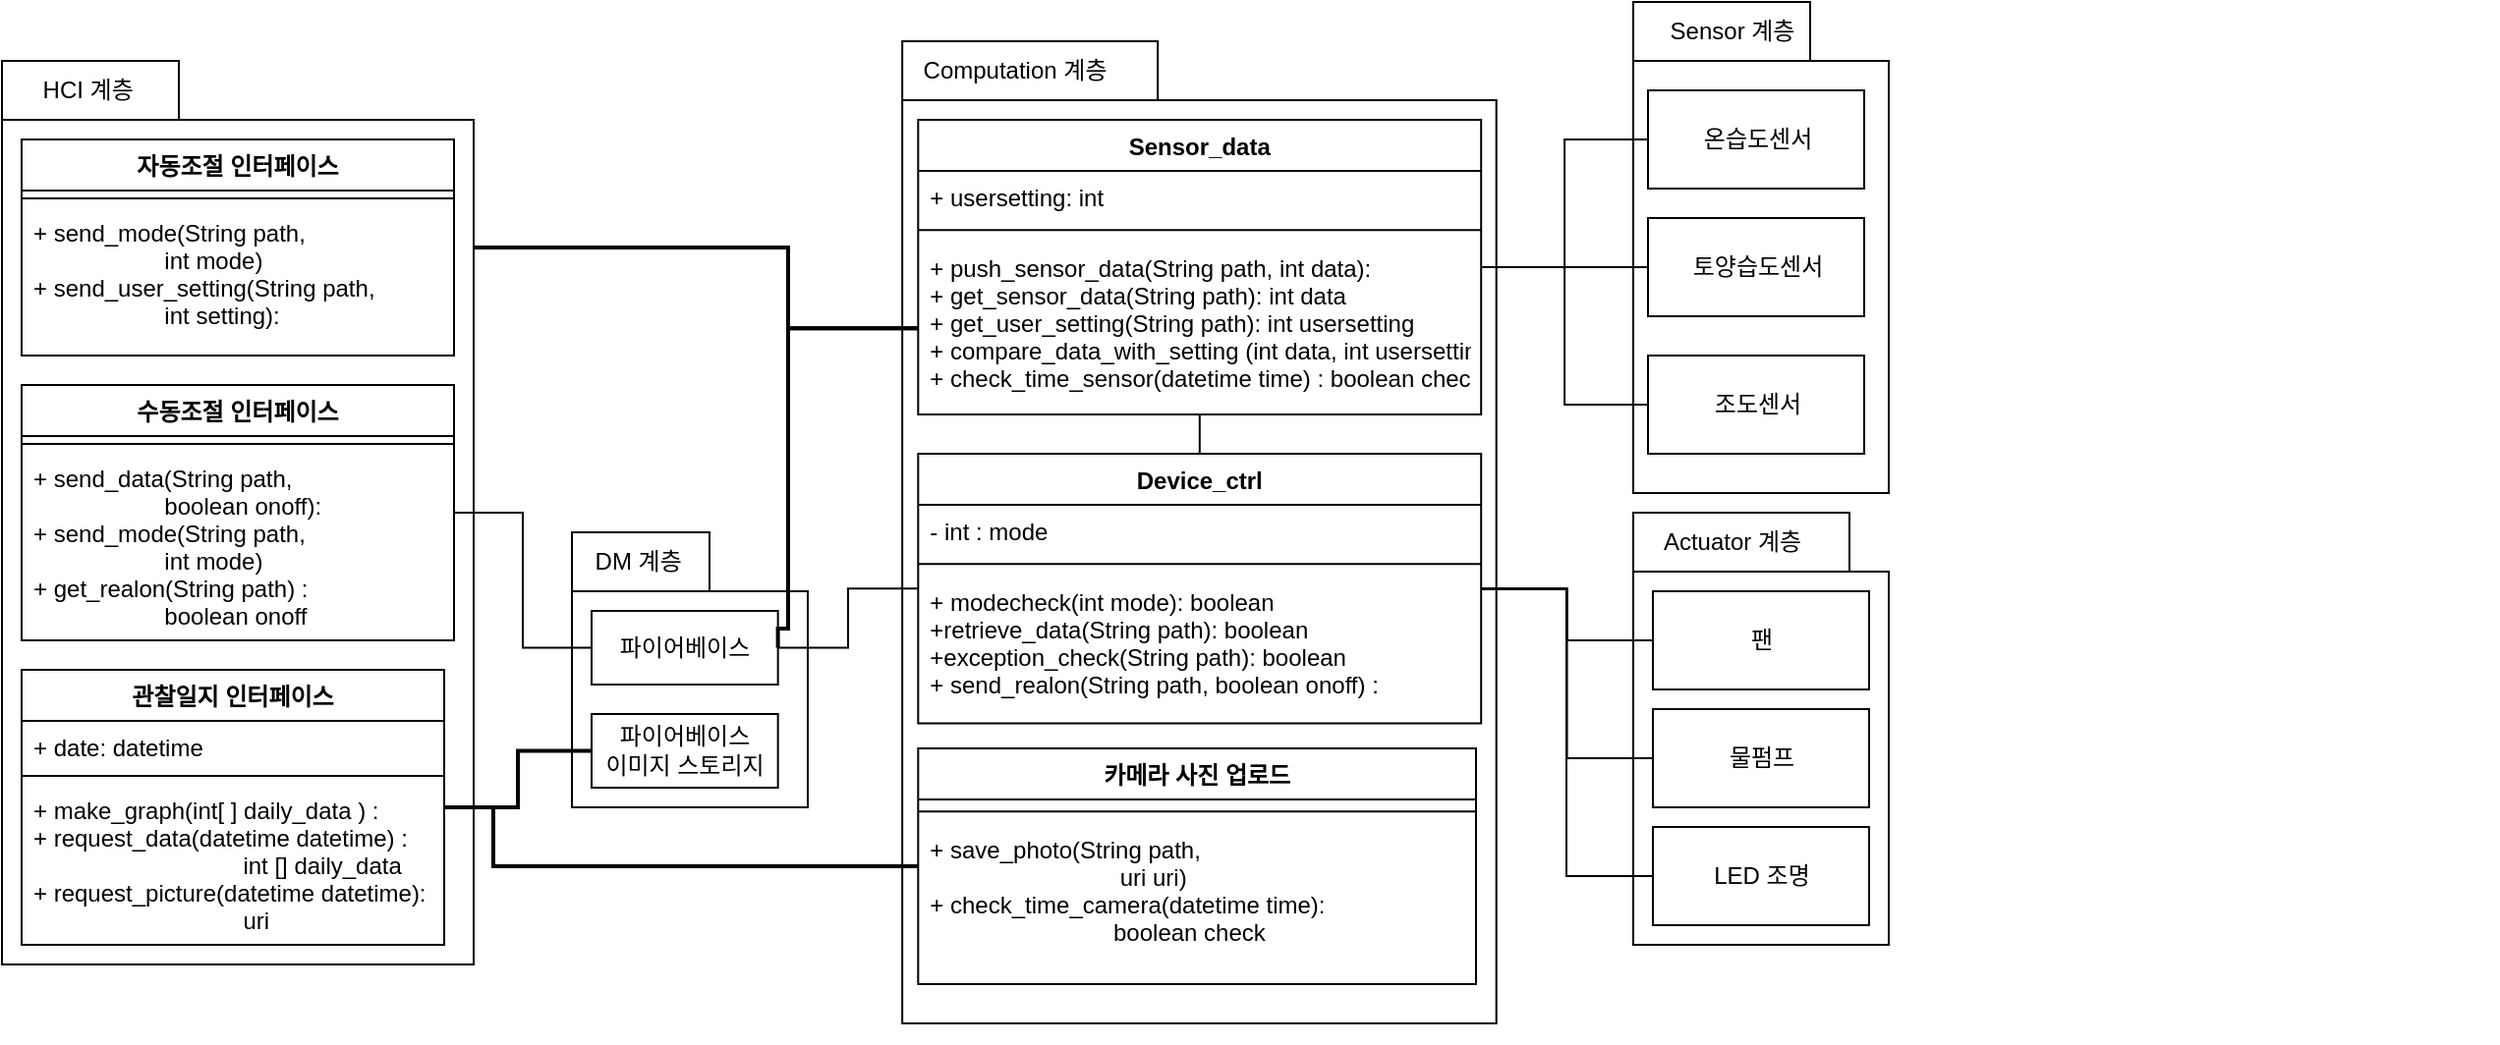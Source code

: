 <mxfile version="20.5.3" type="github">
  <diagram id="5TFY0RSoF_oyEnKReRna" name="페이지-1">
    <mxGraphModel dx="1093" dy="601" grid="1" gridSize="10" guides="1" tooltips="1" connect="1" arrows="1" fold="1" page="1" pageScale="1" pageWidth="3300" pageHeight="4681" math="0" shadow="0">
      <root>
        <mxCell id="0" />
        <mxCell id="1" parent="0" />
        <mxCell id="NlKqJovUxVbZR_OrBXY0-22" value="" style="group" vertex="1" connectable="0" parent="1">
          <mxGeometry x="1110" y="490" width="440" height="270" as="geometry" />
        </mxCell>
        <mxCell id="81hpgJaHbPO_6i5AqK1I-2" value="" style="shape=folder;fontStyle=1;spacingTop=10;tabWidth=110;tabHeight=30;tabPosition=left;html=1;" parent="NlKqJovUxVbZR_OrBXY0-22" vertex="1">
          <mxGeometry width="130" height="220" as="geometry" />
        </mxCell>
        <mxCell id="81hpgJaHbPO_6i5AqK1I-16" value="팬" style="html=1;" parent="NlKqJovUxVbZR_OrBXY0-22" vertex="1">
          <mxGeometry x="10" y="40" width="110" height="50" as="geometry" />
        </mxCell>
        <mxCell id="81hpgJaHbPO_6i5AqK1I-17" value="물펌프" style="html=1;" parent="NlKqJovUxVbZR_OrBXY0-22" vertex="1">
          <mxGeometry x="10" y="100" width="110" height="50" as="geometry" />
        </mxCell>
        <mxCell id="81hpgJaHbPO_6i5AqK1I-23" value="&amp;nbsp;Actuator&amp;nbsp;&lt;span style=&quot;color: rgba(0, 0, 0, 0); font-family: monospace; font-size: 0px; text-align: start;&quot;&gt;3CmxGraphModel%3E%3Croot%3E%3CmxCell%20id%3D%220%22%2F%3E%3CmxCell%20id%3D%221%22%20parent%3D%220%22%2F%3E%3CmxCell%20id%3D%222%22%20value%3D%22%26amp%3Bnbsp%3B%EC%84%BC%EC%84%9C%20%EA%B3%84%EC%B8%B5%26amp%3Bnbsp%3B%22%20style%3D%22text%3Bhtml%3D1%3Balign%3Dcenter%3BverticalAlign%3Dmiddle%3Bresizable%3D0%3Bpoints%3D%5B%5D%3Bautosize%3D1%3BstrokeColor%3Dnone%3BfillColor%3Dnone%3B%22%20vertex%3D%221%22%20parent%3D%221%22%3E%3CmxGeometry%20x%3D%22730%22%20y%3D%2260%22%20width%3D%2280%22%20height%3D%2230%22%20as%3D%22geometry%22%2F%3E%3C%2FmxCell%3E%3C%2Froot%3E%3C%2FmxGraphModel%3E&amp;nbsp;&amp;nbsp;&lt;/span&gt;계층&amp;nbsp;" style="text;html=1;align=center;verticalAlign=middle;resizable=0;points=[];autosize=1;strokeColor=none;fillColor=none;" parent="NlKqJovUxVbZR_OrBXY0-22" vertex="1">
          <mxGeometry width="100" height="30" as="geometry" />
        </mxCell>
        <mxCell id="81hpgJaHbPO_6i5AqK1I-18" value="LED 조명" style="html=1;" parent="NlKqJovUxVbZR_OrBXY0-22" vertex="1">
          <mxGeometry x="10" y="160" width="110" height="50" as="geometry" />
        </mxCell>
        <mxCell id="fm1CZLKZLsL_vdeF1aaJ-7" value="" style="group" connectable="0" vertex="1" parent="1">
          <mxGeometry x="730" y="250" width="310.35" height="500" as="geometry" />
        </mxCell>
        <mxCell id="81hpgJaHbPO_6i5AqK1I-4" value="" style="shape=folder;fontStyle=1;spacingTop=10;tabWidth=130;tabHeight=30;tabPosition=left;html=1;" parent="fm1CZLKZLsL_vdeF1aaJ-7" vertex="1">
          <mxGeometry x="8.08" width="302.27" height="500" as="geometry" />
        </mxCell>
        <mxCell id="81hpgJaHbPO_6i5AqK1I-30" value="Device_ctrl" style="swimlane;fontStyle=1;align=center;verticalAlign=top;childLayout=stackLayout;horizontal=1;startSize=26;horizontalStack=0;resizeParent=1;resizeParentMax=0;resizeLast=0;collapsible=1;marginBottom=0;" parent="fm1CZLKZLsL_vdeF1aaJ-7" vertex="1">
          <mxGeometry x="16.162" y="210" width="286.434" height="137.295" as="geometry" />
        </mxCell>
        <mxCell id="81hpgJaHbPO_6i5AqK1I-31" value="- int : mode&#xa;" style="text;strokeColor=none;fillColor=none;align=left;verticalAlign=top;spacingLeft=4;spacingRight=4;overflow=hidden;rotatable=0;points=[[0,0.5],[1,0.5]];portConstraint=eastwest;" parent="81hpgJaHbPO_6i5AqK1I-30" vertex="1">
          <mxGeometry y="26" width="286.434" height="24" as="geometry" />
        </mxCell>
        <mxCell id="81hpgJaHbPO_6i5AqK1I-32" value="" style="line;strokeWidth=1;fillColor=none;align=left;verticalAlign=middle;spacingTop=-1;spacingLeft=3;spacingRight=3;rotatable=0;labelPosition=right;points=[];portConstraint=eastwest;strokeColor=inherit;" parent="81hpgJaHbPO_6i5AqK1I-30" vertex="1">
          <mxGeometry y="50" width="286.434" height="12.235" as="geometry" />
        </mxCell>
        <mxCell id="81hpgJaHbPO_6i5AqK1I-33" value="+ modecheck(int mode): boolean&#xa;+retrieve_data(String path): boolean&#xa;+exception_check(String path): boolean&#xa;+ send_realon(String path, boolean onoff) :" style="text;strokeColor=none;fillColor=none;align=left;verticalAlign=top;spacingLeft=4;spacingRight=4;overflow=hidden;rotatable=0;points=[[0,0.5],[1,0.5]];portConstraint=eastwest;" parent="81hpgJaHbPO_6i5AqK1I-30" vertex="1">
          <mxGeometry y="62.235" width="286.434" height="75.06" as="geometry" />
        </mxCell>
        <mxCell id="NlKqJovUxVbZR_OrBXY0-34" style="edgeStyle=orthogonalEdgeStyle;rounded=0;orthogonalLoop=1;jettySize=auto;html=1;endArrow=none;endFill=0;" edge="1" parent="fm1CZLKZLsL_vdeF1aaJ-7" source="81hpgJaHbPO_6i5AqK1I-34" target="81hpgJaHbPO_6i5AqK1I-30">
          <mxGeometry relative="1" as="geometry" />
        </mxCell>
        <mxCell id="81hpgJaHbPO_6i5AqK1I-34" value="Sensor_data" style="swimlane;fontStyle=1;align=center;verticalAlign=top;childLayout=stackLayout;horizontal=1;startSize=26;horizontalStack=0;resizeParent=1;resizeParentMax=0;resizeLast=0;collapsible=1;marginBottom=0;" parent="fm1CZLKZLsL_vdeF1aaJ-7" vertex="1">
          <mxGeometry x="16.162" y="40" width="286.434" height="149.995" as="geometry" />
        </mxCell>
        <mxCell id="81hpgJaHbPO_6i5AqK1I-35" value="+ usersetting: int" style="text;strokeColor=none;fillColor=none;align=left;verticalAlign=top;spacingLeft=4;spacingRight=4;overflow=hidden;rotatable=0;points=[[0,0.5],[1,0.5]];portConstraint=eastwest;" parent="81hpgJaHbPO_6i5AqK1I-34" vertex="1">
          <mxGeometry y="26" width="286.434" height="24" as="geometry" />
        </mxCell>
        <mxCell id="81hpgJaHbPO_6i5AqK1I-36" value="" style="line;strokeWidth=1;fillColor=none;align=left;verticalAlign=middle;spacingTop=-1;spacingLeft=3;spacingRight=3;rotatable=0;labelPosition=right;points=[];portConstraint=eastwest;strokeColor=inherit;" parent="81hpgJaHbPO_6i5AqK1I-34" vertex="1">
          <mxGeometry y="50" width="286.434" height="12.235" as="geometry" />
        </mxCell>
        <mxCell id="81hpgJaHbPO_6i5AqK1I-37" value="+ push_sensor_data(String path, int data):&#xa;+ get_sensor_data(String path): int data&#xa;+ get_user_setting(String path): int usersetting&#xa;+ compare_data_with_setting (int data, int usersetting) : boolean onoff&#xa;+ check_time_sensor(datetime time) : boolean check" style="text;strokeColor=none;fillColor=none;align=left;verticalAlign=top;spacingLeft=4;spacingRight=4;overflow=hidden;rotatable=0;points=[[0,0.5],[1,0.5]];portConstraint=eastwest;" parent="81hpgJaHbPO_6i5AqK1I-34" vertex="1">
          <mxGeometry y="62.235" width="286.434" height="87.76" as="geometry" />
        </mxCell>
        <mxCell id="NlKqJovUxVbZR_OrBXY0-1" value="카메라 사진 업로드" style="swimlane;fontStyle=1;align=center;verticalAlign=top;childLayout=stackLayout;horizontal=1;startSize=26;horizontalStack=0;resizeParent=1;resizeParentMax=0;resizeLast=0;collapsible=1;marginBottom=0;" vertex="1" parent="fm1CZLKZLsL_vdeF1aaJ-7">
          <mxGeometry x="16.16" y="360" width="283.84" height="119.995" as="geometry" />
        </mxCell>
        <mxCell id="NlKqJovUxVbZR_OrBXY0-2" value="" style="line;strokeWidth=1;fillColor=none;align=left;verticalAlign=middle;spacingTop=-1;spacingLeft=3;spacingRight=3;rotatable=0;labelPosition=right;points=[];portConstraint=eastwest;strokeColor=inherit;" vertex="1" parent="NlKqJovUxVbZR_OrBXY0-1">
          <mxGeometry y="26" width="283.84" height="12.235" as="geometry" />
        </mxCell>
        <mxCell id="NlKqJovUxVbZR_OrBXY0-3" value="+ save_photo(String path,&#xa;                             uri uri)&#xa;+ check_time_camera(datetime time):&#xa;                            boolean check" style="text;strokeColor=none;fillColor=none;align=left;verticalAlign=top;spacingLeft=4;spacingRight=4;overflow=hidden;rotatable=0;points=[[0,0.5],[1,0.5]];portConstraint=eastwest;" vertex="1" parent="NlKqJovUxVbZR_OrBXY0-1">
          <mxGeometry y="38.235" width="283.84" height="81.76" as="geometry" />
        </mxCell>
        <mxCell id="81hpgJaHbPO_6i5AqK1I-22" value="&amp;nbsp;Computation&amp;nbsp;&lt;span style=&quot;color: rgba(0, 0, 0, 0); font-family: monospace; font-size: 0px; text-align: start;&quot;&gt;CmxGraphModel%3E%3Croot%3E%3CmxCell%20id%3D%220%22%2F%3E%3CmxCell%20id%3D%221%22%20parent%3D%220%22%2F%3E%3CmxCell%20id%3D%222%22%20value%3D%22%26amp%3Bnbsp%3B%EC%84%BC%EC%84%9C%20%EA%B3%84%EC%B8%B5%26amp%3Bnbsp%3B%22%20style%3D%22text%3Bhtml%3D1%3Balign%3Dcenter%3BverticalAlign%3Dmiddle%3Bresizable%3D0%3Bpoints%3D%5B%5D%3Bautosize%3D1%3BstrokeColor%3Dnone%3BfillColor%3Dnone%3B%22%20vertex%3D%221%22%20parent%3D%221%22%3E%3CmxGeometry%20x%3D%22730%22%20y%3D%2260%22%20width%3D%2280%22%20height%3D%2230%22%20as%3D%22geometry%22%2F%3E%3C%2FmxCell%3E%3C%2Froot%3E%3C%2FmxGraphModel%3E&amp;nbsp;&lt;/span&gt;계층&amp;nbsp;" style="text;html=1;align=center;verticalAlign=middle;resizable=0;points=[];autosize=1;strokeColor=none;fillColor=none;" parent="fm1CZLKZLsL_vdeF1aaJ-7" vertex="1">
          <mxGeometry width="130" height="30" as="geometry" />
        </mxCell>
        <mxCell id="fm1CZLKZLsL_vdeF1aaJ-9" style="edgeStyle=orthogonalEdgeStyle;rounded=0;orthogonalLoop=1;jettySize=auto;html=1;startArrow=none;startFill=0;endArrow=none;endFill=0;entryX=0;entryY=0.5;entryDx=0;entryDy=0;strokeWidth=2;" edge="1" parent="1" source="NlKqJovUxVbZR_OrBXY0-10" target="81hpgJaHbPO_6i5AqK1I-37">
          <mxGeometry relative="1" as="geometry">
            <Array as="points">
              <mxPoint x="680" y="355" />
              <mxPoint x="680" y="396" />
            </Array>
          </mxGeometry>
        </mxCell>
        <mxCell id="fm1CZLKZLsL_vdeF1aaJ-11" value="" style="group" connectable="0" vertex="1" parent="1">
          <mxGeometry x="1110" y="230" width="130" height="250" as="geometry" />
        </mxCell>
        <mxCell id="81hpgJaHbPO_6i5AqK1I-3" value="" style="shape=folder;fontStyle=1;spacingTop=10;tabWidth=90;tabHeight=30;tabPosition=left;html=1;" parent="fm1CZLKZLsL_vdeF1aaJ-11" vertex="1">
          <mxGeometry width="130" height="250" as="geometry" />
        </mxCell>
        <mxCell id="81hpgJaHbPO_6i5AqK1I-12" value="온습도센서" style="html=1;" parent="fm1CZLKZLsL_vdeF1aaJ-11" vertex="1">
          <mxGeometry x="7.5" y="45" width="110" height="50" as="geometry" />
        </mxCell>
        <mxCell id="81hpgJaHbPO_6i5AqK1I-13" value="&amp;nbsp;Sensor 계층&amp;nbsp;" style="text;html=1;align=center;verticalAlign=middle;resizable=0;points=[];autosize=1;strokeColor=none;fillColor=none;" parent="fm1CZLKZLsL_vdeF1aaJ-11" vertex="1">
          <mxGeometry width="100" height="30" as="geometry" />
        </mxCell>
        <mxCell id="81hpgJaHbPO_6i5AqK1I-14" value="토양습도센서" style="html=1;" parent="fm1CZLKZLsL_vdeF1aaJ-11" vertex="1">
          <mxGeometry x="7.5" y="110" width="110" height="50" as="geometry" />
        </mxCell>
        <mxCell id="81hpgJaHbPO_6i5AqK1I-15" value="조도센서" style="html=1;" parent="fm1CZLKZLsL_vdeF1aaJ-11" vertex="1">
          <mxGeometry x="7.5" y="180" width="110" height="50" as="geometry" />
        </mxCell>
        <mxCell id="fm1CZLKZLsL_vdeF1aaJ-12" style="edgeStyle=orthogonalEdgeStyle;rounded=0;orthogonalLoop=1;jettySize=auto;html=1;startArrow=none;startFill=0;endArrow=none;endFill=0;" edge="1" parent="1" source="81hpgJaHbPO_6i5AqK1I-12" target="81hpgJaHbPO_6i5AqK1I-34">
          <mxGeometry relative="1" as="geometry" />
        </mxCell>
        <mxCell id="fm1CZLKZLsL_vdeF1aaJ-13" style="edgeStyle=orthogonalEdgeStyle;rounded=0;orthogonalLoop=1;jettySize=auto;html=1;startArrow=none;startFill=0;endArrow=none;endFill=0;" edge="1" parent="1" source="81hpgJaHbPO_6i5AqK1I-14" target="81hpgJaHbPO_6i5AqK1I-34">
          <mxGeometry relative="1" as="geometry" />
        </mxCell>
        <mxCell id="fm1CZLKZLsL_vdeF1aaJ-14" style="edgeStyle=orthogonalEdgeStyle;rounded=0;orthogonalLoop=1;jettySize=auto;html=1;startArrow=none;startFill=0;endArrow=none;endFill=0;" edge="1" parent="1" source="81hpgJaHbPO_6i5AqK1I-15" target="81hpgJaHbPO_6i5AqK1I-34">
          <mxGeometry relative="1" as="geometry" />
        </mxCell>
        <mxCell id="fm1CZLKZLsL_vdeF1aaJ-15" style="edgeStyle=orthogonalEdgeStyle;rounded=0;orthogonalLoop=1;jettySize=auto;html=1;startArrow=none;startFill=0;endArrow=none;endFill=0;" edge="1" parent="1" source="81hpgJaHbPO_6i5AqK1I-16" target="81hpgJaHbPO_6i5AqK1I-30">
          <mxGeometry relative="1" as="geometry" />
        </mxCell>
        <mxCell id="fm1CZLKZLsL_vdeF1aaJ-16" style="edgeStyle=orthogonalEdgeStyle;rounded=0;orthogonalLoop=1;jettySize=auto;html=1;startArrow=none;startFill=0;endArrow=none;endFill=0;" edge="1" parent="1" source="81hpgJaHbPO_6i5AqK1I-17" target="81hpgJaHbPO_6i5AqK1I-30">
          <mxGeometry relative="1" as="geometry" />
        </mxCell>
        <mxCell id="fm1CZLKZLsL_vdeF1aaJ-18" style="edgeStyle=orthogonalEdgeStyle;rounded=0;orthogonalLoop=1;jettySize=auto;html=1;startArrow=none;startFill=0;endArrow=none;endFill=0;" edge="1" parent="1" source="81hpgJaHbPO_6i5AqK1I-18" target="81hpgJaHbPO_6i5AqK1I-30">
          <mxGeometry relative="1" as="geometry">
            <Array as="points">
              <mxPoint x="1076" y="675" />
              <mxPoint x="1076" y="529" />
            </Array>
          </mxGeometry>
        </mxCell>
        <mxCell id="fm1CZLKZLsL_vdeF1aaJ-20" value="" style="group" connectable="0" vertex="1" parent="1">
          <mxGeometry x="280" y="260" width="240" height="460" as="geometry" />
        </mxCell>
        <mxCell id="81hpgJaHbPO_6i5AqK1I-1" value="" style="shape=folder;fontStyle=1;spacingTop=10;tabWidth=90;tabHeight=30;tabPosition=left;html=1;" parent="fm1CZLKZLsL_vdeF1aaJ-20" vertex="1">
          <mxGeometry width="240" height="460" as="geometry" />
        </mxCell>
        <mxCell id="81hpgJaHbPO_6i5AqK1I-25" value="HCI 계층&amp;nbsp;" style="text;html=1;align=center;verticalAlign=middle;resizable=0;points=[];autosize=1;strokeColor=none;fillColor=none;" parent="fm1CZLKZLsL_vdeF1aaJ-20" vertex="1">
          <mxGeometry x="10" width="70" height="30" as="geometry" />
        </mxCell>
        <mxCell id="NlKqJovUxVbZR_OrBXY0-7" value="수동조절 인터페이스" style="swimlane;fontStyle=1;align=center;verticalAlign=top;childLayout=stackLayout;horizontal=1;startSize=26;horizontalStack=0;resizeParent=1;resizeParentMax=0;resizeLast=0;collapsible=1;marginBottom=0;" vertex="1" parent="fm1CZLKZLsL_vdeF1aaJ-20">
          <mxGeometry x="10" y="165" width="220" height="130" as="geometry" />
        </mxCell>
        <mxCell id="NlKqJovUxVbZR_OrBXY0-8" value="" style="line;strokeWidth=1;fillColor=none;align=left;verticalAlign=middle;spacingTop=-1;spacingLeft=3;spacingRight=3;rotatable=0;labelPosition=right;points=[];portConstraint=eastwest;strokeColor=inherit;" vertex="1" parent="NlKqJovUxVbZR_OrBXY0-7">
          <mxGeometry y="26" width="220" height="8" as="geometry" />
        </mxCell>
        <mxCell id="NlKqJovUxVbZR_OrBXY0-9" value="+ send_data(String path, &#xa;                    boolean onoff):&#xa;+ send_mode(String path,&#xa;                    int mode)&#xa;+ get_realon(String path) :&#xa;                    boolean onoff" style="text;strokeColor=none;fillColor=none;align=left;verticalAlign=top;spacingLeft=4;spacingRight=4;overflow=hidden;rotatable=0;points=[[0,0.5],[1,0.5]];portConstraint=eastwest;" vertex="1" parent="NlKqJovUxVbZR_OrBXY0-7">
          <mxGeometry y="34" width="220" height="96" as="geometry" />
        </mxCell>
        <mxCell id="NlKqJovUxVbZR_OrBXY0-10" value="자동조절 인터페이스" style="swimlane;fontStyle=1;align=center;verticalAlign=top;childLayout=stackLayout;horizontal=1;startSize=26;horizontalStack=0;resizeParent=1;resizeParentMax=0;resizeLast=0;collapsible=1;marginBottom=0;" vertex="1" parent="fm1CZLKZLsL_vdeF1aaJ-20">
          <mxGeometry x="10" y="40" width="220" height="110" as="geometry" />
        </mxCell>
        <mxCell id="NlKqJovUxVbZR_OrBXY0-11" value="" style="line;strokeWidth=1;fillColor=none;align=left;verticalAlign=middle;spacingTop=-1;spacingLeft=3;spacingRight=3;rotatable=0;labelPosition=right;points=[];portConstraint=eastwest;strokeColor=inherit;" vertex="1" parent="NlKqJovUxVbZR_OrBXY0-10">
          <mxGeometry y="26" width="220" height="8" as="geometry" />
        </mxCell>
        <mxCell id="NlKqJovUxVbZR_OrBXY0-12" value="+ send_mode(String path,&#xa;                    int mode)&#xa;+ send_user_setting(String path,&#xa;                    int setting):" style="text;strokeColor=none;fillColor=none;align=left;verticalAlign=top;spacingLeft=4;spacingRight=4;overflow=hidden;rotatable=0;points=[[0,0.5],[1,0.5]];portConstraint=eastwest;" vertex="1" parent="NlKqJovUxVbZR_OrBXY0-10">
          <mxGeometry y="34" width="220" height="76" as="geometry" />
        </mxCell>
        <mxCell id="NlKqJovUxVbZR_OrBXY0-13" value="관찰일지 인터페이스" style="swimlane;fontStyle=1;align=center;verticalAlign=top;childLayout=stackLayout;horizontal=1;startSize=26;horizontalStack=0;resizeParent=1;resizeParentMax=0;resizeLast=0;collapsible=1;marginBottom=0;" vertex="1" parent="fm1CZLKZLsL_vdeF1aaJ-20">
          <mxGeometry x="10" y="310" width="215" height="140" as="geometry" />
        </mxCell>
        <mxCell id="NlKqJovUxVbZR_OrBXY0-14" value="+ date: datetime&#xa;" style="text;strokeColor=none;fillColor=none;align=left;verticalAlign=top;spacingLeft=4;spacingRight=4;overflow=hidden;rotatable=0;points=[[0,0.5],[1,0.5]];portConstraint=eastwest;" vertex="1" parent="NlKqJovUxVbZR_OrBXY0-13">
          <mxGeometry y="26" width="215" height="24" as="geometry" />
        </mxCell>
        <mxCell id="NlKqJovUxVbZR_OrBXY0-15" value="" style="line;strokeWidth=1;fillColor=none;align=left;verticalAlign=middle;spacingTop=-1;spacingLeft=3;spacingRight=3;rotatable=0;labelPosition=right;points=[];portConstraint=eastwest;strokeColor=inherit;" vertex="1" parent="NlKqJovUxVbZR_OrBXY0-13">
          <mxGeometry y="50" width="215" height="8" as="geometry" />
        </mxCell>
        <mxCell id="NlKqJovUxVbZR_OrBXY0-16" value="+ make_graph(int[ ] daily_data ) :&#xa;+ request_data(datetime datetime) : &#xa;                                int [] daily_data&#xa;+ request_picture(datetime datetime):&#xa;                                uri" style="text;strokeColor=none;fillColor=none;align=left;verticalAlign=top;spacingLeft=4;spacingRight=4;overflow=hidden;rotatable=0;points=[[0,0.5],[1,0.5]];portConstraint=eastwest;" vertex="1" parent="NlKqJovUxVbZR_OrBXY0-13">
          <mxGeometry y="58" width="215" height="82" as="geometry" />
        </mxCell>
        <mxCell id="fm1CZLKZLsL_vdeF1aaJ-22" value="" style="group" connectable="0" vertex="1" parent="1">
          <mxGeometry x="570" y="500" width="120" height="140" as="geometry" />
        </mxCell>
        <mxCell id="81hpgJaHbPO_6i5AqK1I-5" value="" style="shape=folder;fontStyle=1;spacingTop=10;tabWidth=70;tabHeight=30;tabPosition=left;html=1;" parent="fm1CZLKZLsL_vdeF1aaJ-22" vertex="1">
          <mxGeometry width="120" height="140" as="geometry" />
        </mxCell>
        <mxCell id="81hpgJaHbPO_6i5AqK1I-26" value="DM 계층&amp;nbsp;" style="text;html=1;align=center;verticalAlign=middle;resizable=0;points=[];autosize=1;strokeColor=none;fillColor=none;" parent="fm1CZLKZLsL_vdeF1aaJ-22" vertex="1">
          <mxGeometry width="70" height="30" as="geometry" />
        </mxCell>
        <mxCell id="81hpgJaHbPO_6i5AqK1I-27" value="파이어베이스" style="html=1;" parent="fm1CZLKZLsL_vdeF1aaJ-22" vertex="1">
          <mxGeometry x="10.0" y="40" width="94.823" height="37.5" as="geometry" />
        </mxCell>
        <mxCell id="81hpgJaHbPO_6i5AqK1I-28" value="파이어베이스 &lt;br&gt;이미지 스토리지" style="html=1;" parent="fm1CZLKZLsL_vdeF1aaJ-22" vertex="1">
          <mxGeometry x="10.002" y="92.5" width="94.823" height="37.5" as="geometry" />
        </mxCell>
        <mxCell id="fm1CZLKZLsL_vdeF1aaJ-19" style="edgeStyle=orthogonalEdgeStyle;rounded=0;orthogonalLoop=1;jettySize=auto;html=1;startArrow=none;startFill=0;endArrow=none;endFill=0;strokeColor=#000000;strokeWidth=2;entryX=1;entryY=0.5;entryDx=0;entryDy=0;" edge="1" parent="1" source="81hpgJaHbPO_6i5AqK1I-37" target="81hpgJaHbPO_6i5AqK1I-27">
          <mxGeometry relative="1" as="geometry">
            <Array as="points">
              <mxPoint x="680" y="396" />
              <mxPoint x="680" y="549" />
            </Array>
          </mxGeometry>
        </mxCell>
        <mxCell id="fm1CZLKZLsL_vdeF1aaJ-8" style="edgeStyle=orthogonalEdgeStyle;rounded=0;orthogonalLoop=1;jettySize=auto;html=1;entryX=0;entryY=0.5;entryDx=0;entryDy=0;startArrow=none;startFill=0;endArrow=none;endFill=0;strokeWidth=2;" edge="1" parent="1" source="NlKqJovUxVbZR_OrBXY0-13" target="81hpgJaHbPO_6i5AqK1I-28">
          <mxGeometry relative="1" as="geometry" />
        </mxCell>
        <mxCell id="fm1CZLKZLsL_vdeF1aaJ-23" style="edgeStyle=orthogonalEdgeStyle;rounded=0;orthogonalLoop=1;jettySize=auto;html=1;strokeColor=#000000;strokeWidth=2;startArrow=none;startFill=0;endArrow=none;endFill=0;" edge="1" parent="1" source="NlKqJovUxVbZR_OrBXY0-1" target="NlKqJovUxVbZR_OrBXY0-13">
          <mxGeometry relative="1" as="geometry">
            <Array as="points">
              <mxPoint x="530" y="670" />
              <mxPoint x="530" y="640" />
            </Array>
          </mxGeometry>
        </mxCell>
        <mxCell id="NlKqJovUxVbZR_OrBXY0-35" style="edgeStyle=orthogonalEdgeStyle;rounded=0;orthogonalLoop=1;jettySize=auto;html=1;endArrow=none;endFill=0;" edge="1" parent="1" source="81hpgJaHbPO_6i5AqK1I-27" target="NlKqJovUxVbZR_OrBXY0-7">
          <mxGeometry relative="1" as="geometry" />
        </mxCell>
        <mxCell id="NlKqJovUxVbZR_OrBXY0-37" style="edgeStyle=orthogonalEdgeStyle;rounded=0;orthogonalLoop=1;jettySize=auto;html=1;exitX=1;exitY=0.5;exitDx=0;exitDy=0;endArrow=none;endFill=0;" edge="1" parent="1" source="81hpgJaHbPO_6i5AqK1I-27" target="81hpgJaHbPO_6i5AqK1I-30">
          <mxGeometry relative="1" as="geometry" />
        </mxCell>
      </root>
    </mxGraphModel>
  </diagram>
</mxfile>
